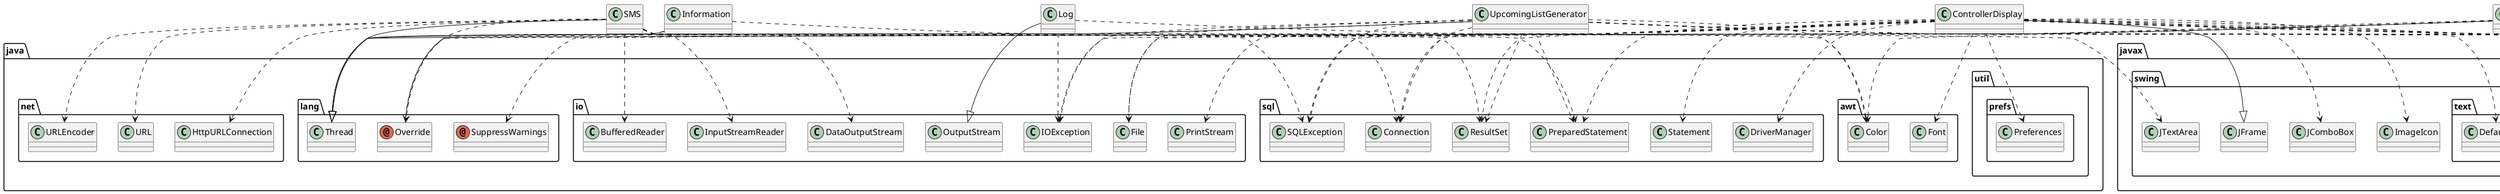 @startuml
annotation java.lang.Override
annotation java.lang.SuppressWarnings
class BlinkySound
class ControllerDisplay
class Information
class Log
class SMS
class UpcomingListGenerator
class java.awt.Color
class java.awt.Font
class java.io.BufferedReader
class java.io.DataOutputStream
class java.io.File
class java.io.IOException
class java.io.InputStreamReader
class java.io.OutputStream
class java.io.PrintStream
class java.lang.Thread
class java.net.HttpURLConnection
class java.net.URL
class java.net.URLEncoder
class java.sql.Connection
class java.sql.DriverManager
class java.sql.PreparedStatement
class java.sql.ResultSet
class java.sql.SQLException
class java.sql.Statement
class java.util.prefs.Preferences
class javax.sound.sampled.AudioInputStream
class javax.sound.sampled.AudioSystem
class javax.sound.sampled.Clip
class javax.sound.sampled.LineUnavailableException
class javax.sound.sampled.UnsupportedAudioFileException
class javax.swing.ImageIcon
class javax.swing.JComboBox
class javax.swing.JFrame
class javax.swing.JOptionPane
class javax.swing.JTextArea
class javax.swing.UIManager
class javax.swing.table.DefaultTableModel
class javax.swing.text.DefaultCaret
class net.proteanit.sql.DbUtils
BlinkySound ..> java.lang.Override
BlinkySound ..> java.awt.Color
BlinkySound ..> java.io.File
BlinkySound ..> java.io.IOException
BlinkySound --|> java.lang.Thread
BlinkySound ..> javax.sound.sampled.AudioInputStream
BlinkySound ..> javax.sound.sampled.AudioSystem
BlinkySound ..> javax.sound.sampled.Clip
BlinkySound ..> javax.sound.sampled.LineUnavailableException
BlinkySound ..> javax.sound.sampled.UnsupportedAudioFileException
ControllerDisplay ..> java.lang.SuppressWarnings
ControllerDisplay ..> java.awt.Font
ControllerDisplay ..> java.io.PrintStream
ControllerDisplay ..> java.sql.Connection
ControllerDisplay ..> java.sql.DriverManager
ControllerDisplay ..> java.sql.PreparedStatement
ControllerDisplay ..> java.sql.ResultSet
ControllerDisplay ..> java.sql.SQLException
ControllerDisplay ..> java.sql.Statement
ControllerDisplay ..> java.util.prefs.Preferences
ControllerDisplay ..> javax.swing.ImageIcon
ControllerDisplay ..> javax.swing.JComboBox
ControllerDisplay --|> javax.swing.JFrame
ControllerDisplay ..> javax.swing.JOptionPane
ControllerDisplay ..> javax.swing.UIManager
ControllerDisplay ..> javax.swing.table.DefaultTableModel
ControllerDisplay ..> javax.swing.text.DefaultCaret
ControllerDisplay ..> net.proteanit.sql.DbUtils
Information ..> java.lang.Override
Information ..> java.awt.Color
Information --|> java.lang.Thread
Log ..> java.io.IOException
Log --|> java.io.OutputStream
Log ..> javax.swing.JTextArea
SMS ..> java.lang.Override
SMS ..> java.io.BufferedReader
SMS ..> java.io.DataOutputStream
SMS ..> java.io.InputStreamReader
SMS --|> java.lang.Thread
SMS ..> java.net.HttpURLConnection
SMS ..> java.net.URL
SMS ..> java.net.URLEncoder
SMS ..> java.sql.Connection
SMS ..> java.sql.PreparedStatement
SMS ..> java.sql.ResultSet
SMS ..> java.sql.SQLException
UpcomingListGenerator ..> java.lang.Override
UpcomingListGenerator ..> java.awt.Color
UpcomingListGenerator ..> java.io.File
UpcomingListGenerator ..> java.io.IOException
UpcomingListGenerator --|> java.lang.Thread
UpcomingListGenerator ..> java.sql.Connection
UpcomingListGenerator ..> java.sql.PreparedStatement
UpcomingListGenerator ..> java.sql.ResultSet
UpcomingListGenerator ..> java.sql.SQLException
UpcomingListGenerator ..> javax.sound.sampled.AudioInputStream
UpcomingListGenerator ..> javax.sound.sampled.AudioSystem
UpcomingListGenerator ..> javax.sound.sampled.Clip
UpcomingListGenerator ..> javax.sound.sampled.LineUnavailableException
UpcomingListGenerator ..> javax.sound.sampled.UnsupportedAudioFileException
@enduml